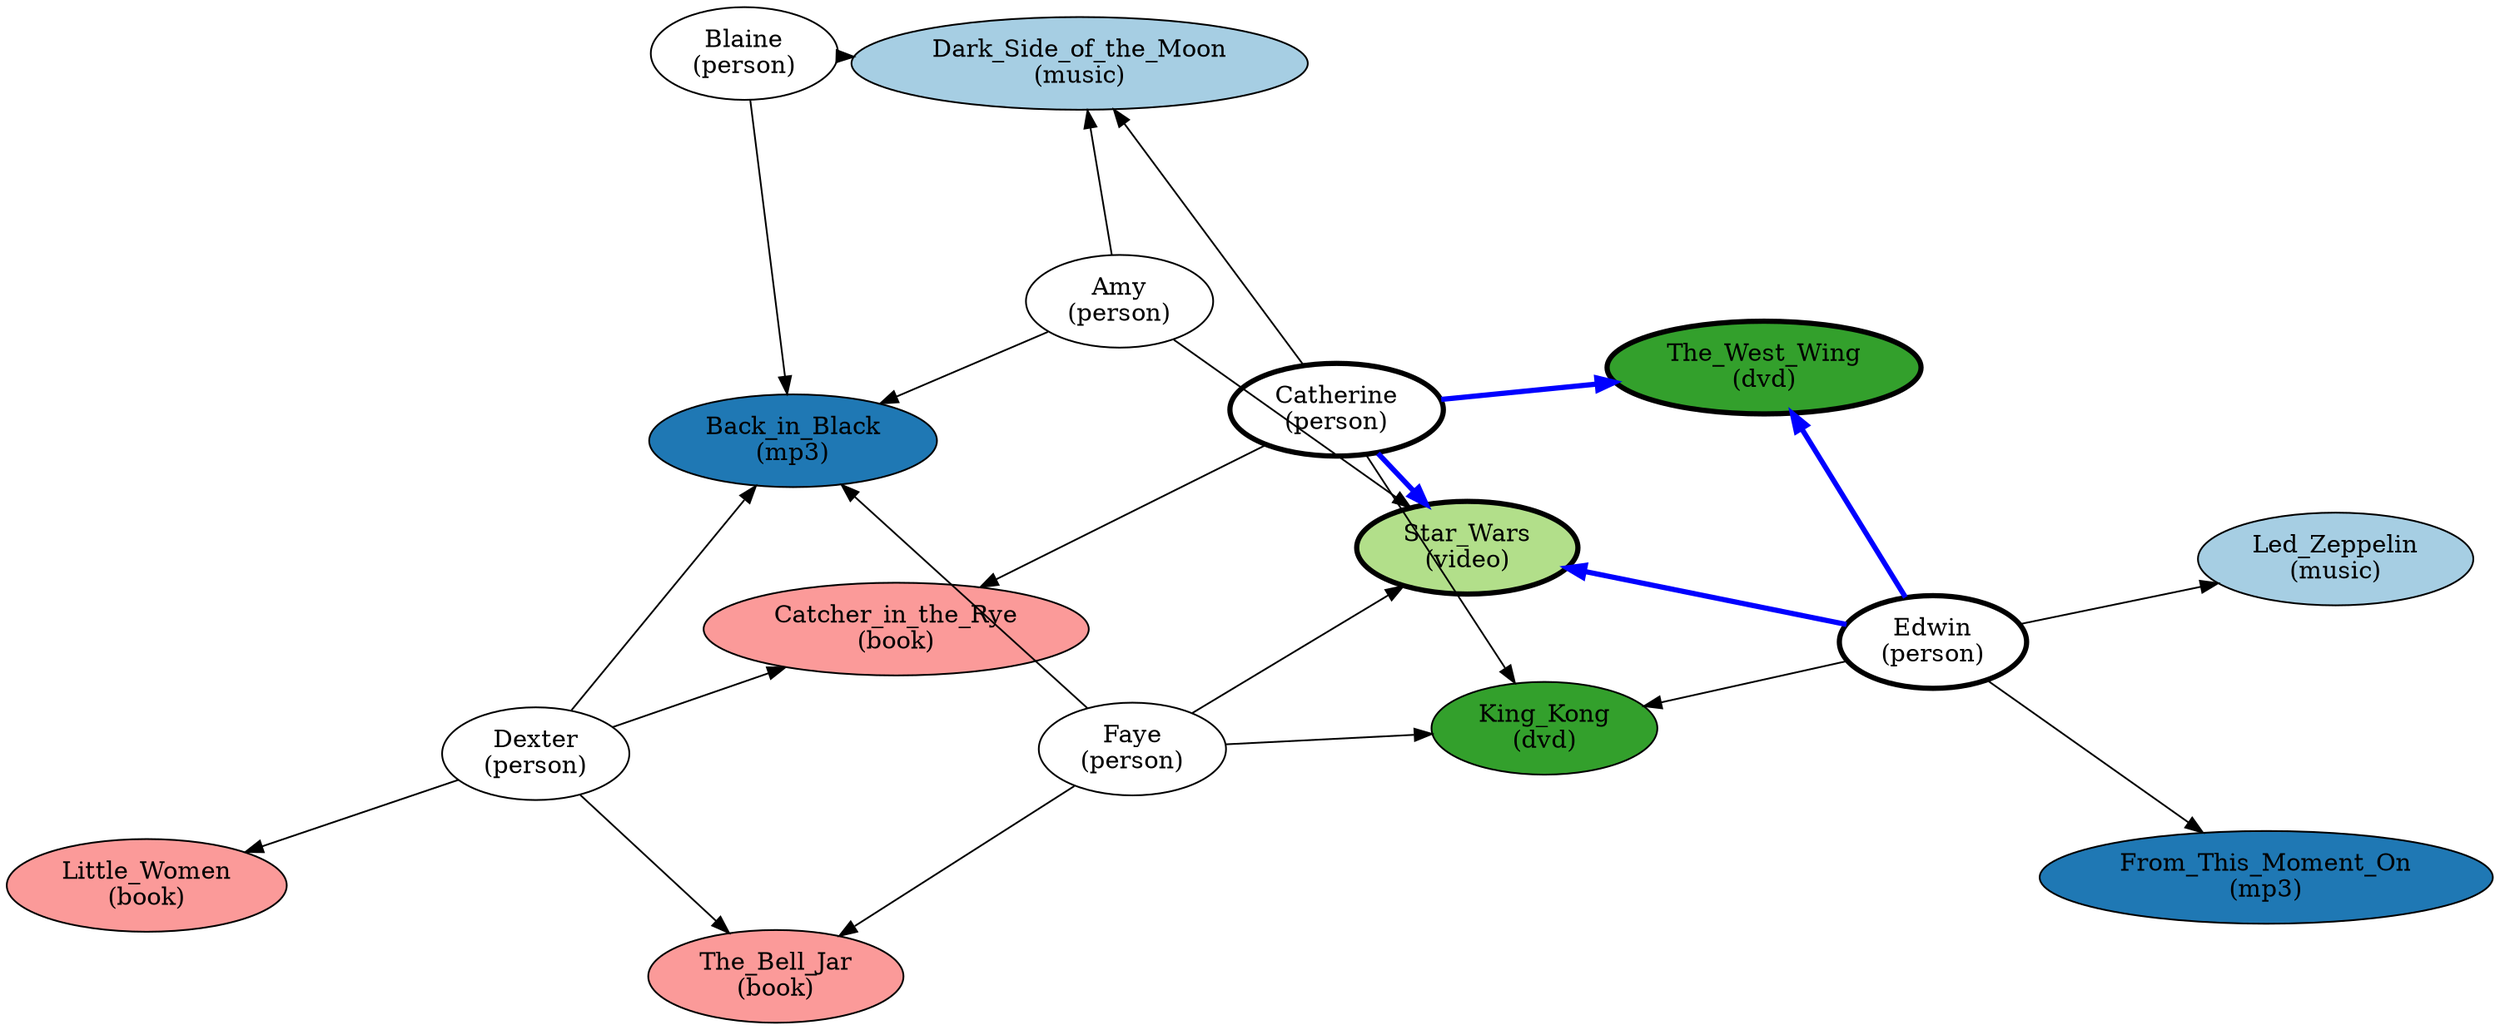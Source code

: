 digraph G {
layout=sfdp; overlap=prism; overlap_scaling=-3
node[colorscheme=paired8, style=filled, color=black]
"VIDEO1"[fillcolor= "3",label= "Star_Wars\n(video)",color= "blue",penwidth= "3"]
"MUSIC2"[fillcolor= "1",label= "Led_Zeppelin\n(music)",color= "",penwidth= "."]
"MUSIC1"[fillcolor= "1",label= "Dark_Side_of_the_Moon\n(music)",color= "",penwidth= "."]
"MP3B"[fillcolor= "2",label= "From_This_Moment_On\n(mp3)",color= "",penwidth= "."]
"MP3A"[fillcolor= "2",label= "Back_in_Black\n(mp3)",color= "",penwidth= "."]
"DVD2"[fillcolor= "4",label= "King_Kong\n(dvd)",color= "",penwidth= "."]
"DVD1"[fillcolor= "4",label= "The_West_Wing\n(dvd)",color= "blue",penwidth= "3"]
"BOOK3"[fillcolor= "5",label= "The_Bell_Jar\n(book)",color= "",penwidth= "."]
"BOOK2"[fillcolor= "5",label= "Little_Women\n(book)",color= "",penwidth= "."]
"BOOK1"[fillcolor= "5",label= "Catcher_in_the_Rye\n(book)",color= "",penwidth= "."]
"6"[fillcolor= "white",label= "Faye\n(person)",color= "",penwidth= "."]
"5"[fillcolor= "white",label= "Edwin\n(person)",color= "blue",penwidth= "3"]
"4"[fillcolor= "white",label= "Dexter\n(person)",color= "",penwidth= "."]
"3"[fillcolor= "white",label= "Catherine\n(person)",color= "blue",penwidth= "3"]
"2"[fillcolor= "white",label= "Blaine\n(person)",color= "",penwidth= "."]
"1"[fillcolor= "white",label= "Amy\n(person)",color= "",penwidth= "."]
"1" -> "MP3A"[color= "",penwidth= "."]
"1" -> "MUSIC1"[color= "",penwidth= "."]
"1" -> "VIDEO1"[color= "",penwidth= "."]
"2" -> "MP3A"[color= "",penwidth= "."]
"2" -> "MUSIC1"[color= "",penwidth= "."]
"3" -> "BOOK1"[color= "",penwidth= "."]
"3" -> "DVD1"[color= "blue",penwidth= "3"]
"3" -> "DVD2"[color= "",penwidth= "."]
"3" -> "MUSIC1"[color= "",penwidth= "."]
"3" -> "VIDEO1"[color= "blue",penwidth= "3"]
"4" -> "BOOK1"[color= "",penwidth= "."]
"4" -> "BOOK2"[color= "",penwidth= "."]
"4" -> "BOOK3"[color= "",penwidth= "."]
"4" -> "MP3A"[color= "",penwidth= "."]
"5" -> "DVD1"[color= "blue",penwidth= "3"]
"5" -> "DVD2"[color= "",penwidth= "."]
"5" -> "MP3B"[color= "",penwidth= "."]
"5" -> "MUSIC2"[color= "",penwidth= "."]
"5" -> "VIDEO1"[color= "blue",penwidth= "3"]
"6" -> "BOOK3"[color= "",penwidth= "."]
"6" -> "DVD2"[color= "",penwidth= "."]
"6" -> "MP3A"[color= "",penwidth= "."]
"6" -> "VIDEO1"[color= "",penwidth= "."]
}
